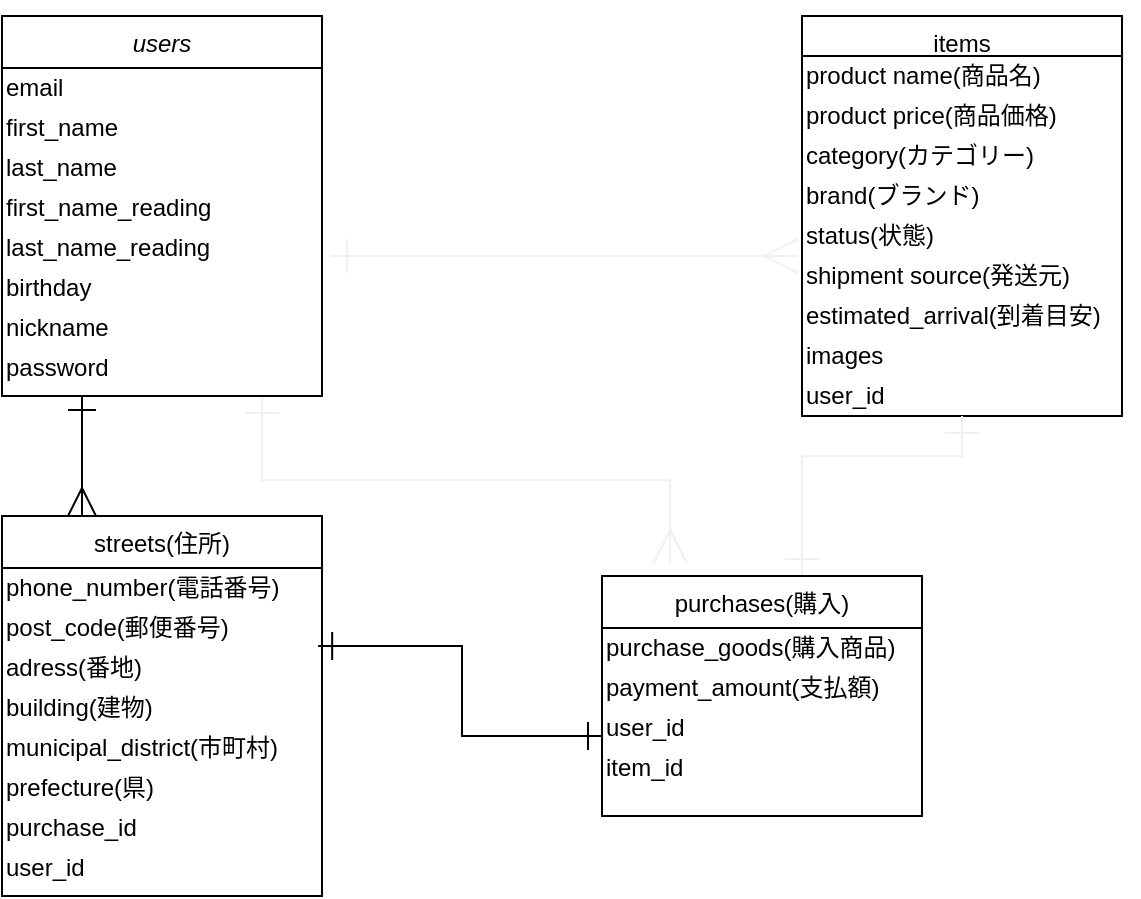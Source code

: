 <mxfile version="13.6.5">
    <diagram id="EmBQ0JYzCtzQghR-lVk7" name="ページ1">
        <mxGraphModel dx="691" dy="393" grid="1" gridSize="10" guides="1" tooltips="1" connect="1" arrows="1" fold="1" page="1" pageScale="1" pageWidth="827" pageHeight="1169" math="0" shadow="0">
            <root>
                <mxCell id="0"/>
                <mxCell id="1" parent="0"/>
                <mxCell id="63" style="edgeStyle=elbowEdgeStyle;rounded=0;orthogonalLoop=1;jettySize=auto;elbow=vertical;html=1;exitX=1;exitY=0;exitDx=0;exitDy=0;" parent="1" source="50" target="50" edge="1">
                    <mxGeometry relative="1" as="geometry"/>
                </mxCell>
                <mxCell id="123" style="edgeStyle=elbowEdgeStyle;rounded=0;orthogonalLoop=1;jettySize=auto;elbow=vertical;html=1;targetPerimeterSpacing=0;strokeColor=#F0F0F0;entryX=-0.012;entryY=0;entryDx=0;entryDy=0;entryPerimeter=0;endArrow=ERmany;endFill=0;startSize=15;startArrow=ERone;startFill=0;exitX=1.025;exitY=0.7;exitDx=0;exitDy=0;exitPerimeter=0;endSize=15;" parent="1" source="97" target="83" edge="1">
                    <mxGeometry relative="1" as="geometry">
                        <mxPoint x="520" y="230" as="targetPoint"/>
                        <mxPoint x="290" y="160" as="sourcePoint"/>
                        <Array as="points">
                            <mxPoint x="400" y="160"/>
                        </Array>
                    </mxGeometry>
                </mxCell>
                <mxCell id="127" style="edgeStyle=elbowEdgeStyle;rounded=0;orthogonalLoop=1;jettySize=auto;elbow=vertical;html=1;startArrow=ERone;startFill=0;startSize=15;endArrow=ERmany;endFill=0;endSize=15;targetPerimeterSpacing=0;strokeColor=#F0F0F0;entryX=0.213;entryY=-0.05;entryDx=0;entryDy=0;entryPerimeter=0;" parent="1" target="39" edge="1">
                    <mxGeometry relative="1" as="geometry">
                        <mxPoint x="390" y="350" as="targetPoint"/>
                        <mxPoint x="250" y="230" as="sourcePoint"/>
                    </mxGeometry>
                </mxCell>
                <mxCell id="33" value="users" style="swimlane;fontStyle=2;align=center;verticalAlign=top;childLayout=stackLayout;horizontal=1;startSize=26;horizontalStack=0;resizeParent=1;resizeLast=0;collapsible=1;marginBottom=0;rounded=0;shadow=0;strokeWidth=1;" parent="1" vertex="1">
                    <mxGeometry x="120" y="40" width="160" height="190" as="geometry">
                        <mxRectangle x="230" y="140" width="160" height="26" as="alternateBounds"/>
                    </mxGeometry>
                </mxCell>
                <mxCell id="93" value="email" style="text;html=1;align=left;verticalAlign=middle;resizable=0;points=[];autosize=1;" parent="33" vertex="1">
                    <mxGeometry y="26" width="160" height="20" as="geometry"/>
                </mxCell>
                <mxCell id="94" value="first_name" style="text;html=1;align=left;verticalAlign=middle;resizable=0;points=[];autosize=1;" parent="33" vertex="1">
                    <mxGeometry y="46" width="160" height="20" as="geometry"/>
                </mxCell>
                <mxCell id="95" value="last_name" style="text;html=1;align=left;verticalAlign=middle;resizable=0;points=[];autosize=1;" parent="33" vertex="1">
                    <mxGeometry y="66" width="160" height="20" as="geometry"/>
                </mxCell>
                <mxCell id="96" value="first_name_reading" style="text;html=1;align=left;verticalAlign=middle;resizable=0;points=[];autosize=1;" parent="33" vertex="1">
                    <mxGeometry y="86" width="160" height="20" as="geometry"/>
                </mxCell>
                <mxCell id="97" value="last_name_reading" style="text;html=1;align=left;verticalAlign=middle;resizable=0;points=[];autosize=1;" parent="33" vertex="1">
                    <mxGeometry y="106" width="160" height="20" as="geometry"/>
                </mxCell>
                <mxCell id="99" value="birthday" style="text;html=1;align=left;verticalAlign=middle;resizable=0;points=[];autosize=1;" parent="33" vertex="1">
                    <mxGeometry y="126" width="160" height="20" as="geometry"/>
                </mxCell>
                <mxCell id="100" value="nickname" style="text;html=1;align=left;verticalAlign=middle;resizable=0;points=[];autosize=1;" parent="33" vertex="1">
                    <mxGeometry y="146" width="160" height="20" as="geometry"/>
                </mxCell>
                <mxCell id="101" value="password" style="text;html=1;align=left;verticalAlign=middle;resizable=0;points=[];autosize=1;" parent="33" vertex="1">
                    <mxGeometry y="166" width="160" height="20" as="geometry"/>
                </mxCell>
                <mxCell id="50" value="items" style="swimlane;fontStyle=0;align=center;verticalAlign=top;childLayout=stackLayout;horizontal=1;startSize=20;horizontalStack=0;resizeParent=1;resizeLast=0;collapsible=1;marginBottom=0;rounded=0;shadow=0;strokeWidth=1;" parent="1" vertex="1">
                    <mxGeometry x="520" y="40" width="160" height="200" as="geometry">
                        <mxRectangle x="550" y="140" width="160" height="26" as="alternateBounds"/>
                    </mxGeometry>
                </mxCell>
                <mxCell id="69" value="product name(商品名)" style="text;html=1;align=left;verticalAlign=middle;resizable=0;points=[];autosize=1;" parent="50" vertex="1">
                    <mxGeometry y="20" width="160" height="20" as="geometry"/>
                </mxCell>
                <mxCell id="72" value="product price(商品価格)" style="text;html=1;align=left;verticalAlign=middle;resizable=0;points=[];autosize=1;" parent="50" vertex="1">
                    <mxGeometry y="40" width="160" height="20" as="geometry"/>
                </mxCell>
                <mxCell id="78" value="category(カテゴリー)" style="text;html=1;align=left;verticalAlign=middle;resizable=0;points=[];autosize=1;" parent="50" vertex="1">
                    <mxGeometry y="60" width="160" height="20" as="geometry"/>
                </mxCell>
                <mxCell id="80" value="brand(ブランド)" style="text;html=1;align=left;verticalAlign=middle;resizable=0;points=[];autosize=1;" parent="50" vertex="1">
                    <mxGeometry y="80" width="160" height="20" as="geometry"/>
                </mxCell>
                <mxCell id="81" value="status(状態)" style="text;html=1;align=left;verticalAlign=middle;resizable=0;points=[];autosize=1;" parent="50" vertex="1">
                    <mxGeometry y="100" width="160" height="20" as="geometry"/>
                </mxCell>
                <mxCell id="83" value="shipment source(発送元)" style="text;html=1;align=left;verticalAlign=middle;resizable=0;points=[];autosize=1;" parent="50" vertex="1">
                    <mxGeometry y="120" width="160" height="20" as="geometry"/>
                </mxCell>
                <mxCell id="64" style="edgeStyle=elbowEdgeStyle;rounded=0;orthogonalLoop=1;jettySize=auto;elbow=vertical;html=1;exitX=1;exitY=0.5;exitDx=0;exitDy=0;" parent="50" edge="1">
                    <mxGeometry relative="1" as="geometry">
                        <mxPoint x="160" y="91" as="sourcePoint"/>
                        <mxPoint x="160" y="91" as="targetPoint"/>
                    </mxGeometry>
                </mxCell>
                <mxCell id="89" value="estimated_arrival(到着目安)" style="text;html=1;align=left;verticalAlign=middle;resizable=0;points=[];autosize=1;" parent="50" vertex="1">
                    <mxGeometry y="140" width="160" height="20" as="geometry"/>
                </mxCell>
                <mxCell id="146" value="images" style="text;html=1;align=left;verticalAlign=middle;resizable=0;points=[];autosize=1;" vertex="1" parent="50">
                    <mxGeometry y="160" width="160" height="20" as="geometry"/>
                </mxCell>
                <mxCell id="150" value="user_id" style="text;html=1;align=left;verticalAlign=middle;resizable=0;points=[];autosize=1;" vertex="1" parent="50">
                    <mxGeometry y="180" width="160" height="20" as="geometry"/>
                </mxCell>
                <mxCell id="126" style="edgeStyle=elbowEdgeStyle;rounded=0;orthogonalLoop=1;jettySize=auto;elbow=vertical;html=1;startArrow=ERone;startFill=0;startSize=15;endArrow=ERone;endFill=0;endSize=15;targetPerimeterSpacing=0;strokeColor=#F0F0F0;entryX=0.5;entryY=1;entryDx=0;entryDy=0;" parent="1" target="50" edge="1">
                    <mxGeometry relative="1" as="geometry">
                        <mxPoint x="520" y="320" as="sourcePoint"/>
                        <mxPoint x="610" y="230" as="targetPoint"/>
                        <Array as="points">
                            <mxPoint x="610" y="260"/>
                            <mxPoint x="600" y="280"/>
                        </Array>
                    </mxGeometry>
                </mxCell>
                <mxCell id="39" value="purchases(購入)" style="swimlane;fontStyle=0;align=center;verticalAlign=top;childLayout=stackLayout;horizontal=1;startSize=26;horizontalStack=0;resizeParent=1;resizeLast=0;collapsible=1;marginBottom=0;rounded=0;shadow=0;strokeWidth=1;" parent="1" vertex="1">
                    <mxGeometry x="420" y="320" width="160" height="120" as="geometry">
                        <mxRectangle x="130" y="380" width="160" height="26" as="alternateBounds"/>
                    </mxGeometry>
                </mxCell>
                <mxCell id="115" value="purchase_goods(購入商品)" style="text;html=1;align=left;verticalAlign=middle;resizable=0;points=[];autosize=1;" parent="39" vertex="1">
                    <mxGeometry y="26" width="160" height="20" as="geometry"/>
                </mxCell>
                <mxCell id="117" value="payment_amount(支払額)" style="text;html=1;align=left;verticalAlign=middle;resizable=0;points=[];autosize=1;" parent="39" vertex="1">
                    <mxGeometry y="46" width="160" height="20" as="geometry"/>
                </mxCell>
                <mxCell id="120" value="user_id" style="text;html=1;align=left;verticalAlign=middle;resizable=0;points=[];autosize=1;" parent="39" vertex="1">
                    <mxGeometry y="66" width="160" height="20" as="geometry"/>
                </mxCell>
                <mxCell id="140" value="item_id" style="text;html=1;align=left;verticalAlign=middle;resizable=0;points=[];autosize=1;" parent="39" vertex="1">
                    <mxGeometry y="86" width="160" height="20" as="geometry"/>
                </mxCell>
                <mxCell id="143" style="edgeStyle=orthogonalEdgeStyle;rounded=0;orthogonalLoop=1;jettySize=auto;html=1;exitX=0.25;exitY=0;exitDx=0;exitDy=0;endArrow=ERone;endFill=0;startArrow=ERmany;startFill=0;endSize=12;startSize=12;" edge="1" parent="1" source="46">
                    <mxGeometry relative="1" as="geometry">
                        <mxPoint x="160" y="230" as="targetPoint"/>
                        <Array as="points"/>
                    </mxGeometry>
                </mxCell>
                <mxCell id="145" style="edgeStyle=orthogonalEdgeStyle;rounded=0;orthogonalLoop=1;jettySize=auto;html=1;exitX=0.988;exitY=-0.05;exitDx=0;exitDy=0;entryX=0;entryY=0.7;entryDx=0;entryDy=0;entryPerimeter=0;startArrow=ERone;startFill=0;endArrow=ERone;endFill=0;exitPerimeter=0;endSize=12;startSize=12;" edge="1" parent="1" source="105" target="120">
                    <mxGeometry relative="1" as="geometry">
                        <Array as="points">
                            <mxPoint x="350" y="355"/>
                            <mxPoint x="350" y="400"/>
                        </Array>
                    </mxGeometry>
                </mxCell>
                <mxCell id="46" value="streets(住所)" style="swimlane;fontStyle=0;align=center;verticalAlign=top;childLayout=stackLayout;horizontal=1;startSize=26;horizontalStack=0;resizeParent=1;resizeLast=0;collapsible=1;marginBottom=0;rounded=0;shadow=0;strokeWidth=1;" parent="1" vertex="1">
                    <mxGeometry x="120" y="290" width="160" height="190" as="geometry">
                        <mxRectangle x="340" y="380" width="170" height="26" as="alternateBounds"/>
                    </mxGeometry>
                </mxCell>
                <mxCell id="102" value="phone_number(電話番号)" style="text;html=1;align=left;verticalAlign=middle;resizable=0;points=[];autosize=1;" parent="46" vertex="1">
                    <mxGeometry y="26" width="160" height="20" as="geometry"/>
                </mxCell>
                <mxCell id="103" value="post_code(郵便番号)" style="text;html=1;align=left;verticalAlign=middle;resizable=0;points=[];autosize=1;" parent="46" vertex="1">
                    <mxGeometry y="46" width="160" height="20" as="geometry"/>
                </mxCell>
                <mxCell id="105" value="adress(番地)" style="text;html=1;align=left;verticalAlign=middle;resizable=0;points=[];autosize=1;" parent="46" vertex="1">
                    <mxGeometry y="66" width="160" height="20" as="geometry"/>
                </mxCell>
                <mxCell id="106" value="building(建物)" style="text;html=1;align=left;verticalAlign=middle;resizable=0;points=[];autosize=1;" parent="46" vertex="1">
                    <mxGeometry y="86" width="160" height="20" as="geometry"/>
                </mxCell>
                <mxCell id="107" value="municipal_district(市町村)" style="text;html=1;align=left;verticalAlign=middle;resizable=0;points=[];autosize=1;" parent="46" vertex="1">
                    <mxGeometry y="106" width="160" height="20" as="geometry"/>
                </mxCell>
                <mxCell id="142" value="prefecture(県)" style="text;html=1;align=left;verticalAlign=middle;resizable=0;points=[];autosize=1;" vertex="1" parent="46">
                    <mxGeometry y="126" width="160" height="20" as="geometry"/>
                </mxCell>
                <mxCell id="148" value="purchase_id" style="text;html=1;align=left;verticalAlign=middle;resizable=0;points=[];autosize=1;" vertex="1" parent="46">
                    <mxGeometry y="146" width="160" height="20" as="geometry"/>
                </mxCell>
                <mxCell id="149" value="user_id" style="text;html=1;align=left;verticalAlign=middle;resizable=0;points=[];autosize=1;" vertex="1" parent="46">
                    <mxGeometry y="166" width="160" height="20" as="geometry"/>
                </mxCell>
            </root>
        </mxGraphModel>
    </diagram>
</mxfile>